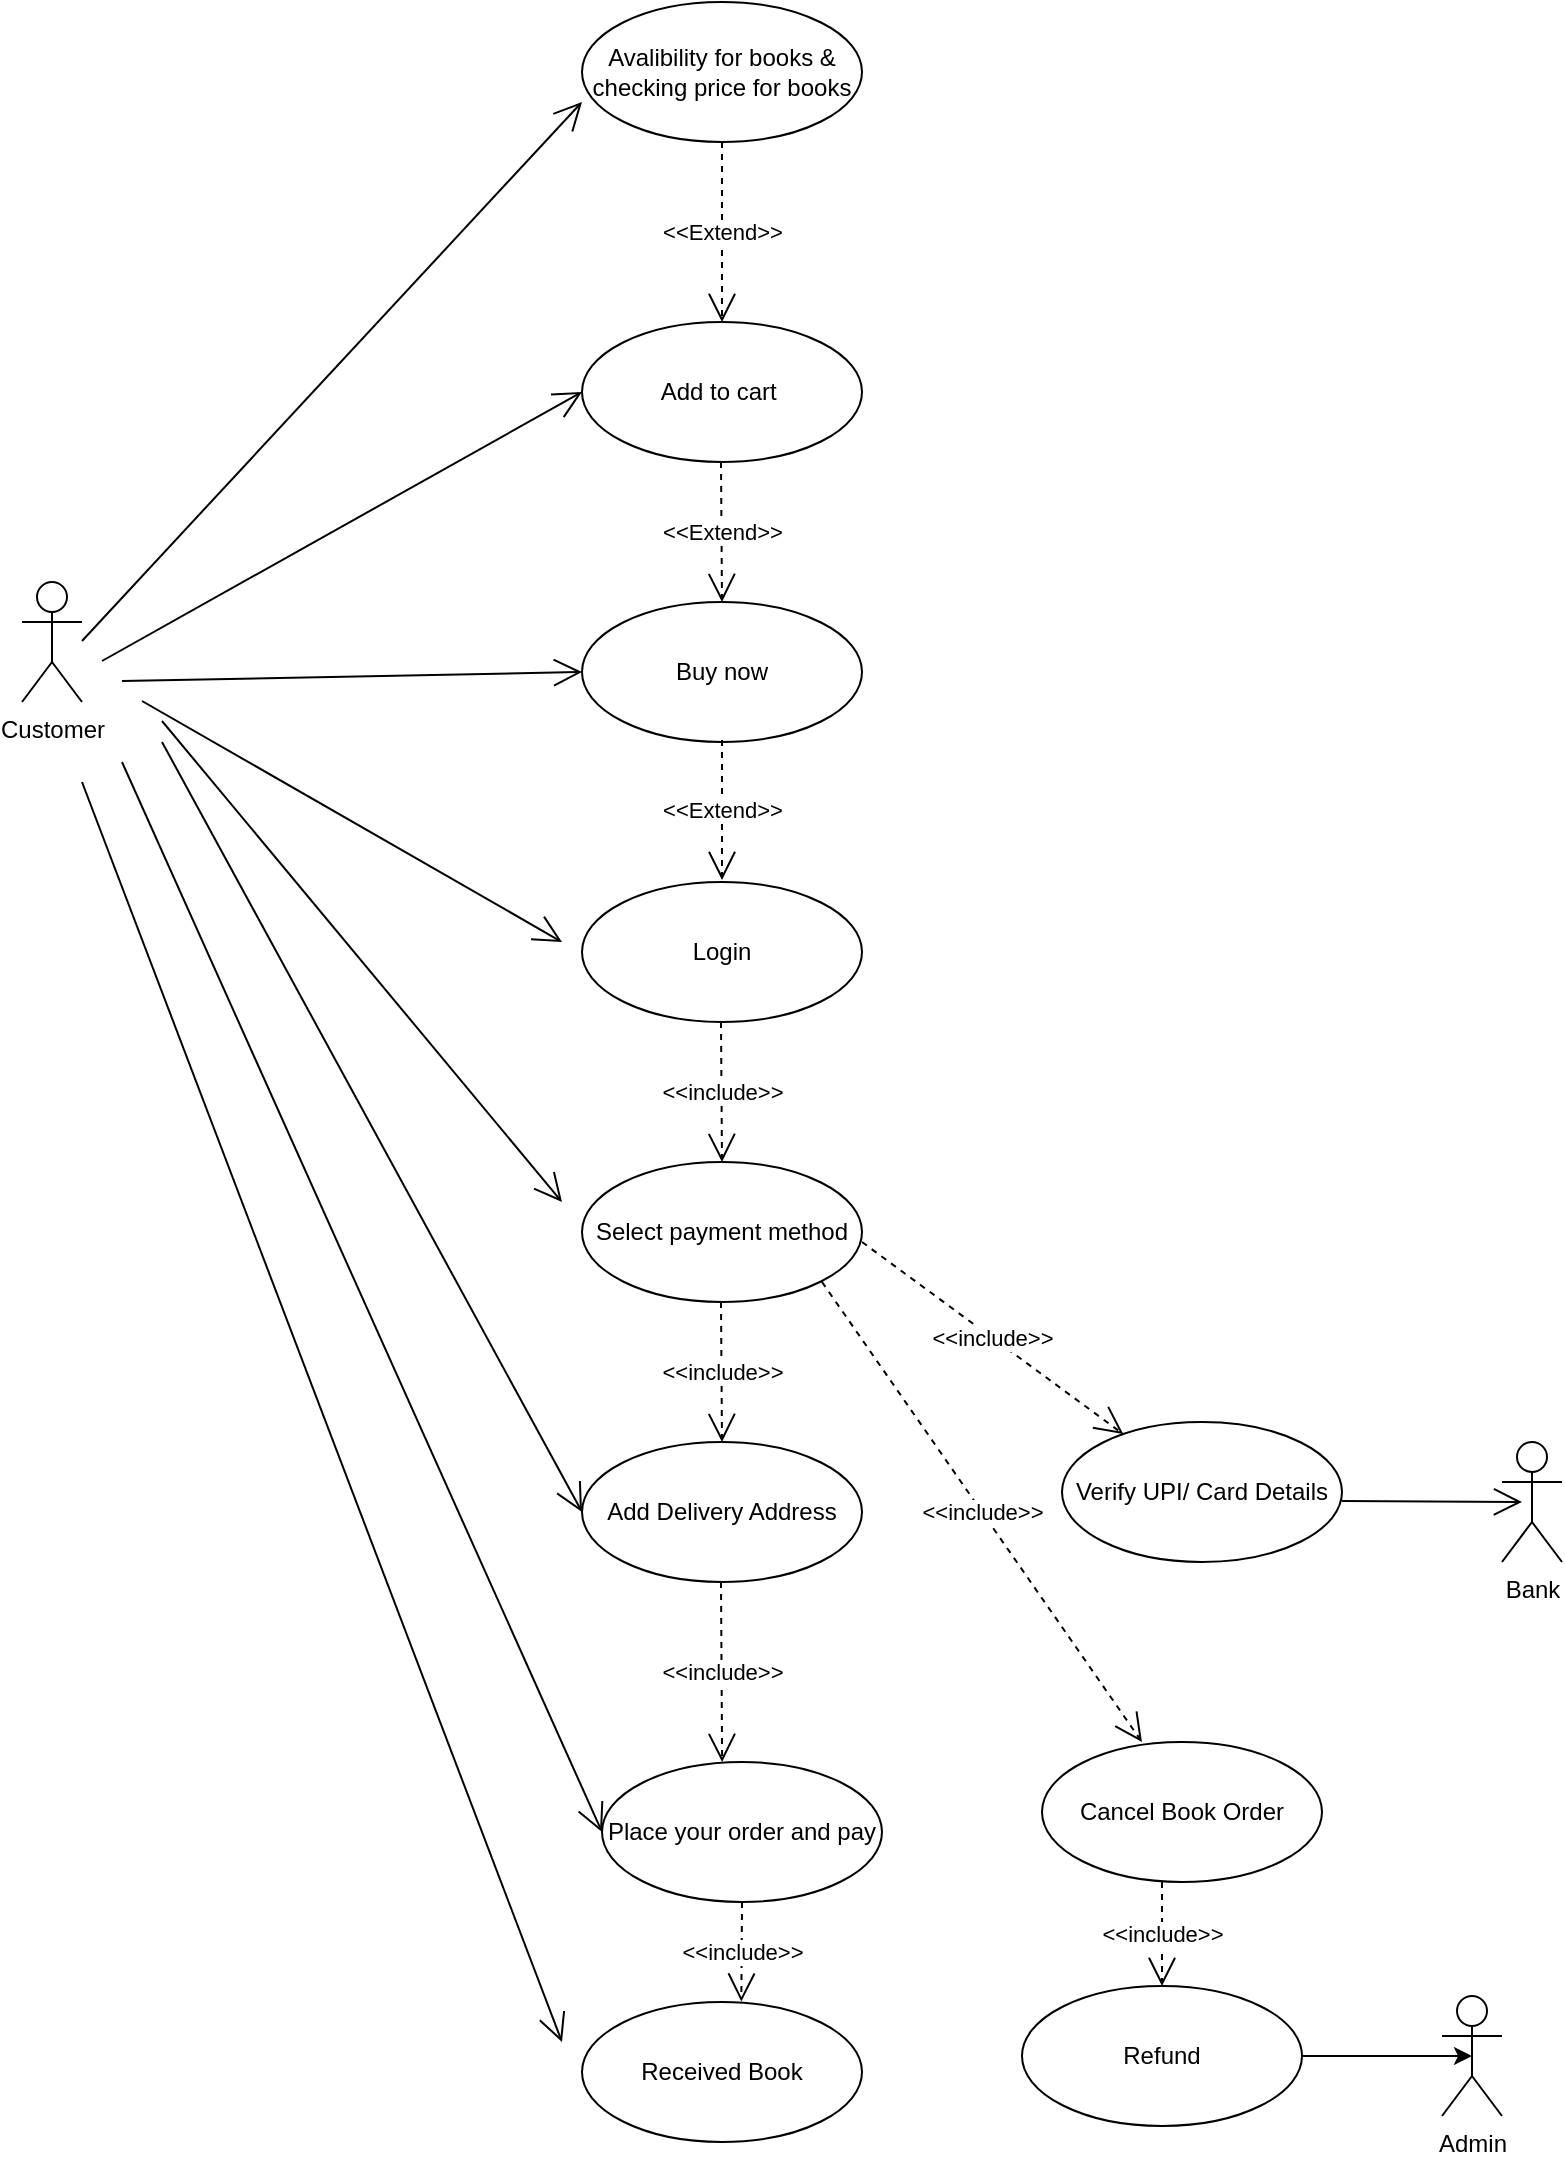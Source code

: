<mxfile version="13.9.9" type="device"><diagram id="soxwA3qvJzY5YHViWKzn" name="Page-1"><mxGraphModel dx="1024" dy="584" grid="1" gridSize="10" guides="1" tooltips="1" connect="1" arrows="1" fold="1" page="1" pageScale="1" pageWidth="850" pageHeight="1100" math="0" shadow="0"><root><mxCell id="0"/><mxCell id="1" parent="0"/><mxCell id="W1M50B7JvGiKZFI9Fivk-28" value="Customer" style="shape=umlActor;verticalLabelPosition=bottom;verticalAlign=top;html=1;" vertex="1" parent="1"><mxGeometry x="50" y="300" width="30" height="60" as="geometry"/></mxCell><mxCell id="W1M50B7JvGiKZFI9Fivk-29" value="Buy now" style="ellipse;whiteSpace=wrap;html=1;" vertex="1" parent="1"><mxGeometry x="330" y="310" width="140" height="70" as="geometry"/></mxCell><mxCell id="W1M50B7JvGiKZFI9Fivk-31" value="Place your order and pay" style="ellipse;whiteSpace=wrap;html=1;" vertex="1" parent="1"><mxGeometry x="340" y="890" width="140" height="70" as="geometry"/></mxCell><mxCell id="W1M50B7JvGiKZFI9Fivk-32" value="Add Delivery Address" style="ellipse;whiteSpace=wrap;html=1;" vertex="1" parent="1"><mxGeometry x="330" y="730" width="140" height="70" as="geometry"/></mxCell><mxCell id="W1M50B7JvGiKZFI9Fivk-33" value="Add to cart&amp;nbsp;" style="ellipse;whiteSpace=wrap;html=1;" vertex="1" parent="1"><mxGeometry x="330" y="170" width="140" height="70" as="geometry"/></mxCell><mxCell id="W1M50B7JvGiKZFI9Fivk-34" value="Login" style="ellipse;whiteSpace=wrap;html=1;" vertex="1" parent="1"><mxGeometry x="330" y="450" width="140" height="70" as="geometry"/></mxCell><mxCell id="W1M50B7JvGiKZFI9Fivk-35" value="Avalibility for books &amp;amp; checking price for books" style="ellipse;whiteSpace=wrap;html=1;" vertex="1" parent="1"><mxGeometry x="330" y="10" width="140" height="70" as="geometry"/></mxCell><mxCell id="W1M50B7JvGiKZFI9Fivk-36" value="Select payment method" style="ellipse;whiteSpace=wrap;html=1;" vertex="1" parent="1"><mxGeometry x="330" y="590" width="140" height="70" as="geometry"/></mxCell><mxCell id="W1M50B7JvGiKZFI9Fivk-37" value="Received Book" style="ellipse;whiteSpace=wrap;html=1;" vertex="1" parent="1"><mxGeometry x="330" y="1010" width="140" height="70" as="geometry"/></mxCell><mxCell id="W1M50B7JvGiKZFI9Fivk-38" value="Verify UPI/ Card Details" style="ellipse;whiteSpace=wrap;html=1;" vertex="1" parent="1"><mxGeometry x="570" y="720" width="140" height="70" as="geometry"/></mxCell><mxCell id="W1M50B7JvGiKZFI9Fivk-40" value="Bank" style="shape=umlActor;verticalLabelPosition=bottom;verticalAlign=top;html=1;" vertex="1" parent="1"><mxGeometry x="790" y="730" width="30" height="60" as="geometry"/></mxCell><mxCell id="W1M50B7JvGiKZFI9Fivk-43" value="Cancel Book Order" style="ellipse;whiteSpace=wrap;html=1;" vertex="1" parent="1"><mxGeometry x="560" y="880" width="140" height="70" as="geometry"/></mxCell><mxCell id="W1M50B7JvGiKZFI9Fivk-70" value="" style="edgeStyle=orthogonalEdgeStyle;rounded=0;orthogonalLoop=1;jettySize=auto;html=1;entryX=0.5;entryY=0.5;entryDx=0;entryDy=0;entryPerimeter=0;" edge="1" parent="1" source="W1M50B7JvGiKZFI9Fivk-44" target="W1M50B7JvGiKZFI9Fivk-67"><mxGeometry relative="1" as="geometry"/></mxCell><mxCell id="W1M50B7JvGiKZFI9Fivk-44" value="Refund" style="ellipse;whiteSpace=wrap;html=1;" vertex="1" parent="1"><mxGeometry x="550" y="1002" width="140" height="70" as="geometry"/></mxCell><mxCell id="W1M50B7JvGiKZFI9Fivk-55" value="&amp;lt;&amp;lt;Extend&amp;gt;&amp;gt;" style="endArrow=open;endSize=12;dashed=1;html=1;exitX=0.5;exitY=1;exitDx=0;exitDy=0;entryX=0.5;entryY=0;entryDx=0;entryDy=0;" edge="1" parent="1" source="W1M50B7JvGiKZFI9Fivk-35" target="W1M50B7JvGiKZFI9Fivk-33"><mxGeometry width="160" relative="1" as="geometry"><mxPoint x="370" y="260" as="sourcePoint"/><mxPoint x="530" y="260" as="targetPoint"/></mxGeometry></mxCell><mxCell id="W1M50B7JvGiKZFI9Fivk-56" value="&amp;lt;&amp;lt;Extend&amp;gt;&amp;gt;" style="endArrow=open;endSize=12;dashed=1;html=1;exitX=0.5;exitY=1;exitDx=0;exitDy=0;" edge="1" parent="1"><mxGeometry width="160" relative="1" as="geometry"><mxPoint x="399.5" y="240" as="sourcePoint"/><mxPoint x="400" y="310" as="targetPoint"/></mxGeometry></mxCell><mxCell id="W1M50B7JvGiKZFI9Fivk-57" value="&amp;lt;&amp;lt;Extend&amp;gt;&amp;gt;" style="endArrow=open;endSize=12;dashed=1;html=1;" edge="1" parent="1"><mxGeometry width="160" relative="1" as="geometry"><mxPoint x="400" y="379" as="sourcePoint"/><mxPoint x="400" y="449" as="targetPoint"/></mxGeometry></mxCell><mxCell id="W1M50B7JvGiKZFI9Fivk-58" value="&amp;lt;&amp;lt;include&amp;gt;&amp;gt;" style="endArrow=open;endSize=12;dashed=1;html=1;exitX=0.5;exitY=1;exitDx=0;exitDy=0;" edge="1" parent="1"><mxGeometry width="160" relative="1" as="geometry"><mxPoint x="399.5" y="520" as="sourcePoint"/><mxPoint x="400" y="590" as="targetPoint"/></mxGeometry></mxCell><mxCell id="W1M50B7JvGiKZFI9Fivk-59" value="&amp;lt;&amp;lt;include&amp;gt;&amp;gt;" style="endArrow=open;endSize=12;dashed=1;html=1;exitX=0.5;exitY=1;exitDx=0;exitDy=0;" edge="1" parent="1"><mxGeometry width="160" relative="1" as="geometry"><mxPoint x="399.5" y="660" as="sourcePoint"/><mxPoint x="400" y="730" as="targetPoint"/></mxGeometry></mxCell><mxCell id="W1M50B7JvGiKZFI9Fivk-60" value="&amp;lt;&amp;lt;include&amp;gt;&amp;gt;" style="endArrow=open;endSize=12;dashed=1;html=1;exitX=0.5;exitY=1;exitDx=0;exitDy=0;entryX=0.429;entryY=0;entryDx=0;entryDy=0;entryPerimeter=0;" edge="1" parent="1" target="W1M50B7JvGiKZFI9Fivk-31"><mxGeometry width="160" relative="1" as="geometry"><mxPoint x="399.5" y="800" as="sourcePoint"/><mxPoint x="400" y="870" as="targetPoint"/></mxGeometry></mxCell><mxCell id="W1M50B7JvGiKZFI9Fivk-61" value="&amp;lt;&amp;lt;include&amp;gt;&amp;gt;" style="endArrow=open;endSize=12;dashed=1;html=1;exitX=0.5;exitY=1;exitDx=0;exitDy=0;entryX=0.569;entryY=-0.003;entryDx=0;entryDy=0;entryPerimeter=0;" edge="1" parent="1" source="W1M50B7JvGiKZFI9Fivk-31" target="W1M50B7JvGiKZFI9Fivk-37"><mxGeometry width="160" relative="1" as="geometry"><mxPoint x="440" y="990" as="sourcePoint"/><mxPoint x="440.5" y="1060" as="targetPoint"/></mxGeometry></mxCell><mxCell id="W1M50B7JvGiKZFI9Fivk-62" value="&amp;lt;&amp;lt;include&amp;gt;&amp;gt;" style="endArrow=open;endSize=12;dashed=1;html=1;exitX=0.5;exitY=1;exitDx=0;exitDy=0;" edge="1" parent="1" target="W1M50B7JvGiKZFI9Fivk-38"><mxGeometry width="160" relative="1" as="geometry"><mxPoint x="470" y="630" as="sourcePoint"/><mxPoint x="470.56" y="720" as="targetPoint"/></mxGeometry></mxCell><mxCell id="W1M50B7JvGiKZFI9Fivk-63" value="&amp;lt;&amp;lt;include&amp;gt;&amp;gt;" style="endArrow=open;endSize=12;dashed=1;html=1;exitX=0.5;exitY=1;exitDx=0;exitDy=0;entryX=0.357;entryY=0;entryDx=0;entryDy=0;entryPerimeter=0;" edge="1" parent="1" target="W1M50B7JvGiKZFI9Fivk-43"><mxGeometry width="160" relative="1" as="geometry"><mxPoint x="450" y="650" as="sourcePoint"/><mxPoint x="450.56" y="740" as="targetPoint"/></mxGeometry></mxCell><mxCell id="W1M50B7JvGiKZFI9Fivk-64" value="&amp;lt;&amp;lt;include&amp;gt;&amp;gt;" style="endArrow=open;endSize=12;dashed=1;html=1;exitX=0.5;exitY=1;exitDx=0;exitDy=0;" edge="1" parent="1" target="W1M50B7JvGiKZFI9Fivk-44"><mxGeometry width="160" relative="1" as="geometry"><mxPoint x="620" y="950" as="sourcePoint"/><mxPoint x="690" y="1050" as="targetPoint"/></mxGeometry></mxCell><mxCell id="W1M50B7JvGiKZFI9Fivk-67" value="Admin" style="shape=umlActor;verticalLabelPosition=bottom;verticalAlign=top;html=1;" vertex="1" parent="1"><mxGeometry x="760" y="1007" width="30" height="60" as="geometry"/></mxCell><mxCell id="W1M50B7JvGiKZFI9Fivk-82" value="" style="endArrow=open;endFill=1;endSize=12;html=1;" edge="1" parent="1"><mxGeometry width="160" relative="1" as="geometry"><mxPoint x="710" y="759.5" as="sourcePoint"/><mxPoint x="800" y="760" as="targetPoint"/></mxGeometry></mxCell><mxCell id="W1M50B7JvGiKZFI9Fivk-83" value="" style="endArrow=open;endFill=1;endSize=12;html=1;entryX=0;entryY=0.714;entryDx=0;entryDy=0;entryPerimeter=0;" edge="1" parent="1" target="W1M50B7JvGiKZFI9Fivk-35"><mxGeometry width="160" relative="1" as="geometry"><mxPoint x="80" y="329.5" as="sourcePoint"/><mxPoint x="240" y="329.5" as="targetPoint"/></mxGeometry></mxCell><mxCell id="W1M50B7JvGiKZFI9Fivk-84" value="" style="endArrow=open;endFill=1;endSize=12;html=1;entryX=0;entryY=0.5;entryDx=0;entryDy=0;" edge="1" parent="1" target="W1M50B7JvGiKZFI9Fivk-33"><mxGeometry width="160" relative="1" as="geometry"><mxPoint x="90" y="339.5" as="sourcePoint"/><mxPoint x="340" y="69.98" as="targetPoint"/></mxGeometry></mxCell><mxCell id="W1M50B7JvGiKZFI9Fivk-85" value="" style="endArrow=open;endFill=1;endSize=12;html=1;entryX=0;entryY=0.5;entryDx=0;entryDy=0;" edge="1" parent="1" target="W1M50B7JvGiKZFI9Fivk-29"><mxGeometry width="160" relative="1" as="geometry"><mxPoint x="100" y="349.5" as="sourcePoint"/><mxPoint x="350" y="79.98" as="targetPoint"/></mxGeometry></mxCell><mxCell id="W1M50B7JvGiKZFI9Fivk-86" value="" style="endArrow=open;endFill=1;endSize=12;html=1;" edge="1" parent="1"><mxGeometry width="160" relative="1" as="geometry"><mxPoint x="110" y="359.5" as="sourcePoint"/><mxPoint x="320" y="480" as="targetPoint"/></mxGeometry></mxCell><mxCell id="W1M50B7JvGiKZFI9Fivk-87" value="" style="endArrow=open;endFill=1;endSize=12;html=1;" edge="1" parent="1"><mxGeometry width="160" relative="1" as="geometry"><mxPoint x="120" y="369.5" as="sourcePoint"/><mxPoint x="320" y="610" as="targetPoint"/></mxGeometry></mxCell><mxCell id="W1M50B7JvGiKZFI9Fivk-88" value="" style="endArrow=open;endFill=1;endSize=12;html=1;entryX=0;entryY=0.5;entryDx=0;entryDy=0;" edge="1" parent="1" target="W1M50B7JvGiKZFI9Fivk-32"><mxGeometry width="160" relative="1" as="geometry"><mxPoint x="120" y="380" as="sourcePoint"/><mxPoint x="210" y="680" as="targetPoint"/></mxGeometry></mxCell><mxCell id="W1M50B7JvGiKZFI9Fivk-89" value="" style="endArrow=open;endFill=1;endSize=12;html=1;entryX=0;entryY=0.5;entryDx=0;entryDy=0;" edge="1" parent="1" target="W1M50B7JvGiKZFI9Fivk-31"><mxGeometry width="160" relative="1" as="geometry"><mxPoint x="100" y="390" as="sourcePoint"/><mxPoint x="120" y="520" as="targetPoint"/></mxGeometry></mxCell><mxCell id="W1M50B7JvGiKZFI9Fivk-90" value="" style="endArrow=open;endFill=1;endSize=12;html=1;" edge="1" parent="1"><mxGeometry width="160" relative="1" as="geometry"><mxPoint x="80" y="400" as="sourcePoint"/><mxPoint x="320" y="1030" as="targetPoint"/></mxGeometry></mxCell></root></mxGraphModel></diagram></mxfile>